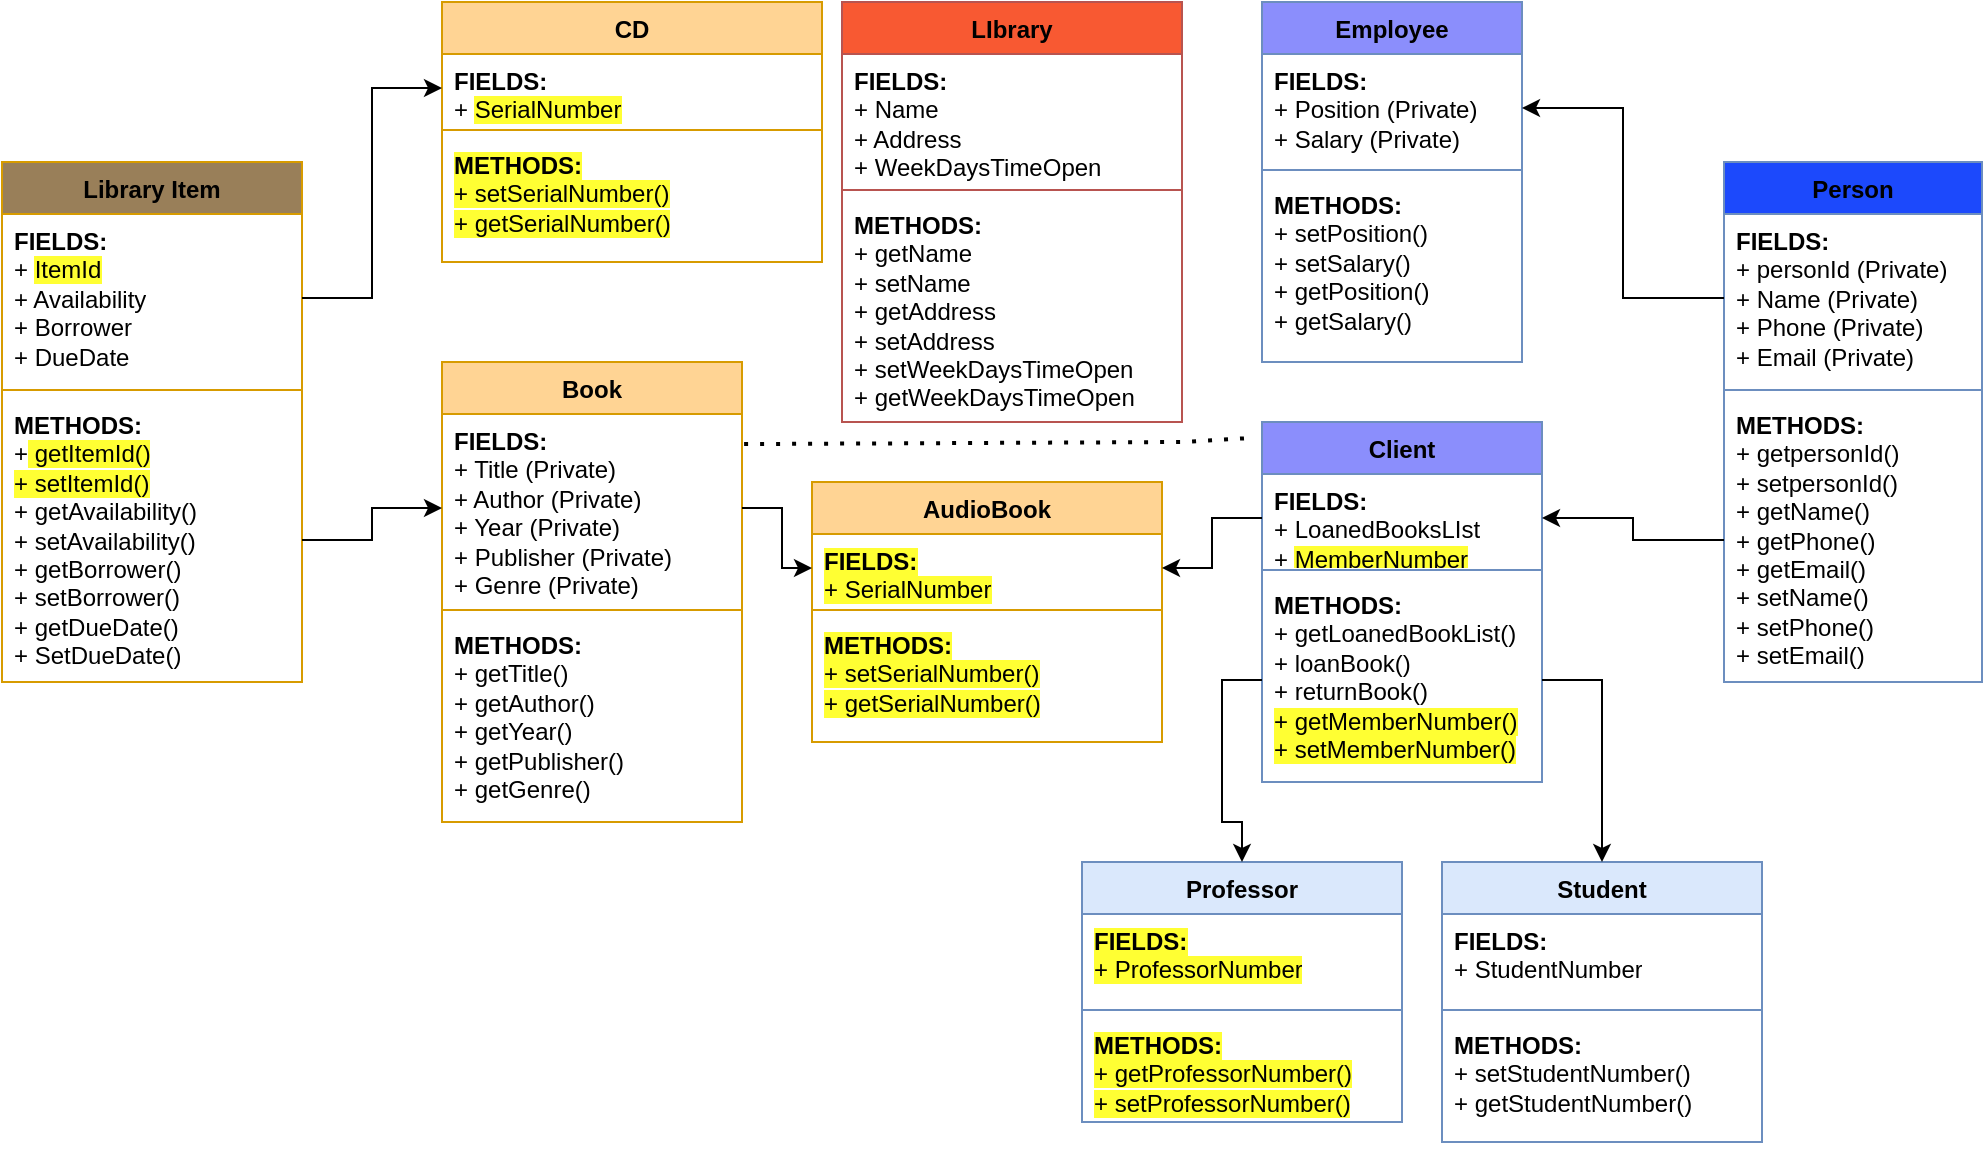 <mxfile version="21.1.8" type="github">
  <diagram name="Page-1" id="rwvauSxjsksC3MHOpXXF">
    <mxGraphModel dx="3134" dy="768" grid="1" gridSize="10" guides="1" tooltips="1" connect="1" arrows="1" fold="1" page="1" pageScale="1" pageWidth="850" pageHeight="1100" math="0" shadow="0">
      <root>
        <mxCell id="0" />
        <mxCell id="1" parent="0" />
        <mxCell id="jhaIpsoPv-nKPH1S88DZ-1" value="LIbrary" style="swimlane;fontStyle=1;align=center;verticalAlign=top;childLayout=stackLayout;horizontal=1;startSize=26;horizontalStack=0;resizeParent=1;resizeParentMax=0;resizeLast=0;collapsible=1;marginBottom=0;whiteSpace=wrap;html=1;fillColor=#F85932;strokeColor=#b85450;" vertex="1" parent="1">
          <mxGeometry x="-1102" y="30" width="170" height="210" as="geometry">
            <mxRectangle x="-1300" y="300" width="80" height="30" as="alternateBounds" />
          </mxGeometry>
        </mxCell>
        <mxCell id="jhaIpsoPv-nKPH1S88DZ-2" value="&lt;b&gt;FIELDS:&lt;br&gt;&lt;/b&gt;+ Name&lt;br&gt;+ Address&lt;br&gt;+ WeekDaysTimeOpen" style="text;strokeColor=none;fillColor=none;align=left;verticalAlign=top;spacingLeft=4;spacingRight=4;overflow=hidden;rotatable=0;points=[[0,0.5],[1,0.5]];portConstraint=eastwest;whiteSpace=wrap;html=1;" vertex="1" parent="jhaIpsoPv-nKPH1S88DZ-1">
          <mxGeometry y="26" width="170" height="64" as="geometry" />
        </mxCell>
        <mxCell id="jhaIpsoPv-nKPH1S88DZ-3" value="" style="line;strokeWidth=1;fillColor=none;align=left;verticalAlign=middle;spacingTop=-1;spacingLeft=3;spacingRight=3;rotatable=0;labelPosition=right;points=[];portConstraint=eastwest;strokeColor=inherit;" vertex="1" parent="jhaIpsoPv-nKPH1S88DZ-1">
          <mxGeometry y="90" width="170" height="8" as="geometry" />
        </mxCell>
        <mxCell id="jhaIpsoPv-nKPH1S88DZ-4" value="&lt;b&gt;METHODS:&lt;br&gt;&lt;/b&gt;+ getName&lt;br&gt;+ setName&lt;br&gt;+ getAddress&lt;br&gt;+ setAddress&lt;br&gt;+ setWeekDaysTimeOpen&lt;br&gt;+ getWeekDaysTimeOpen&lt;br&gt;" style="text;strokeColor=none;fillColor=none;align=left;verticalAlign=top;spacingLeft=4;spacingRight=4;overflow=hidden;rotatable=0;points=[[0,0.5],[1,0.5]];portConstraint=eastwest;whiteSpace=wrap;html=1;" vertex="1" parent="jhaIpsoPv-nKPH1S88DZ-1">
          <mxGeometry y="98" width="170" height="112" as="geometry" />
        </mxCell>
        <mxCell id="jhaIpsoPv-nKPH1S88DZ-5" value="Person" style="swimlane;fontStyle=1;align=center;verticalAlign=top;childLayout=stackLayout;horizontal=1;startSize=26;horizontalStack=0;resizeParent=1;resizeParentMax=0;resizeLast=0;collapsible=1;marginBottom=0;whiteSpace=wrap;html=1;fillColor=#1C49FC;strokeColor=#6c8ebf;" vertex="1" parent="1">
          <mxGeometry x="-661" y="110" width="129" height="260" as="geometry">
            <mxRectangle x="-1300" y="300" width="80" height="30" as="alternateBounds" />
          </mxGeometry>
        </mxCell>
        <mxCell id="jhaIpsoPv-nKPH1S88DZ-6" value="&lt;b&gt;FIELDS:&lt;br&gt;&lt;/b&gt;+ personId (Private)&lt;br&gt;+ Name (Private)&lt;br&gt;+ Phone (Private)&lt;br&gt;+ Email (Private)" style="text;strokeColor=none;fillColor=none;align=left;verticalAlign=top;spacingLeft=4;spacingRight=4;overflow=hidden;rotatable=0;points=[[0,0.5],[1,0.5]];portConstraint=eastwest;whiteSpace=wrap;html=1;" vertex="1" parent="jhaIpsoPv-nKPH1S88DZ-5">
          <mxGeometry y="26" width="129" height="84" as="geometry" />
        </mxCell>
        <mxCell id="jhaIpsoPv-nKPH1S88DZ-7" value="" style="line;strokeWidth=1;fillColor=none;align=left;verticalAlign=middle;spacingTop=-1;spacingLeft=3;spacingRight=3;rotatable=0;labelPosition=right;points=[];portConstraint=eastwest;strokeColor=inherit;" vertex="1" parent="jhaIpsoPv-nKPH1S88DZ-5">
          <mxGeometry y="110" width="129" height="8" as="geometry" />
        </mxCell>
        <mxCell id="jhaIpsoPv-nKPH1S88DZ-8" value="&lt;b&gt;METHODS:&lt;/b&gt;&lt;br&gt;+ getpersonId()&lt;br&gt;+ setpersonId()&lt;br&gt;+ getName()&lt;br style=&quot;border-color: var(--border-color);&quot;&gt;+ getPhone()&lt;br style=&quot;border-color: var(--border-color);&quot;&gt;+ getEmail()&lt;br&gt;+&amp;nbsp;setName()&lt;br&gt;+&amp;nbsp;setPhone()&lt;br&gt;+ setEmail()" style="text;strokeColor=none;fillColor=none;align=left;verticalAlign=top;spacingLeft=4;spacingRight=4;overflow=hidden;rotatable=0;points=[[0,0.5],[1,0.5]];portConstraint=eastwest;whiteSpace=wrap;html=1;" vertex="1" parent="jhaIpsoPv-nKPH1S88DZ-5">
          <mxGeometry y="118" width="129" height="142" as="geometry" />
        </mxCell>
        <mxCell id="jhaIpsoPv-nKPH1S88DZ-9" value="Client" style="swimlane;fontStyle=1;align=center;verticalAlign=top;childLayout=stackLayout;horizontal=1;startSize=26;horizontalStack=0;resizeParent=1;resizeParentMax=0;resizeLast=0;collapsible=1;marginBottom=0;whiteSpace=wrap;html=1;fillColor=#8B8EFC;strokeColor=#6c8ebf;" vertex="1" parent="1">
          <mxGeometry x="-892" y="240" width="140" height="180" as="geometry">
            <mxRectangle x="-1300" y="300" width="80" height="30" as="alternateBounds" />
          </mxGeometry>
        </mxCell>
        <mxCell id="jhaIpsoPv-nKPH1S88DZ-10" value="&lt;b&gt;FIELDS:&lt;br&gt;&lt;/b&gt;+ LoanedBooksLIst&lt;br&gt;+ &lt;span style=&quot;background-color: rgb(255, 255, 51);&quot;&gt;MemberNumber&lt;/span&gt;" style="text;strokeColor=none;fillColor=none;align=left;verticalAlign=top;spacingLeft=4;spacingRight=4;overflow=hidden;rotatable=0;points=[[0,0.5],[1,0.5]];portConstraint=eastwest;whiteSpace=wrap;html=1;" vertex="1" parent="jhaIpsoPv-nKPH1S88DZ-9">
          <mxGeometry y="26" width="140" height="44" as="geometry" />
        </mxCell>
        <mxCell id="jhaIpsoPv-nKPH1S88DZ-11" value="" style="line;strokeWidth=1;fillColor=none;align=left;verticalAlign=middle;spacingTop=-1;spacingLeft=3;spacingRight=3;rotatable=0;labelPosition=right;points=[];portConstraint=eastwest;strokeColor=inherit;" vertex="1" parent="jhaIpsoPv-nKPH1S88DZ-9">
          <mxGeometry y="70" width="140" height="8" as="geometry" />
        </mxCell>
        <mxCell id="jhaIpsoPv-nKPH1S88DZ-12" value="&lt;b&gt;METHODS:&lt;/b&gt;&lt;br&gt;+&amp;nbsp;getLoanedBookList()&lt;br&gt;+ loanBook()&lt;br&gt;+ returnBook()&lt;br&gt;&lt;span style=&quot;background-color: rgb(255, 255, 51);&quot;&gt;+ getMemberNumber()&lt;br style=&quot;border-color: var(--border-color);&quot;&gt;+ setMemberNumber()&lt;/span&gt;" style="text;strokeColor=none;fillColor=none;align=left;verticalAlign=top;spacingLeft=4;spacingRight=4;overflow=hidden;rotatable=0;points=[[0,0.5],[1,0.5]];portConstraint=eastwest;whiteSpace=wrap;html=1;" vertex="1" parent="jhaIpsoPv-nKPH1S88DZ-9">
          <mxGeometry y="78" width="140" height="102" as="geometry" />
        </mxCell>
        <mxCell id="jhaIpsoPv-nKPH1S88DZ-13" value="Employee" style="swimlane;fontStyle=1;align=center;verticalAlign=top;childLayout=stackLayout;horizontal=1;startSize=26;horizontalStack=0;resizeParent=1;resizeParentMax=0;resizeLast=0;collapsible=1;marginBottom=0;whiteSpace=wrap;html=1;fillColor=#8B8EFC;strokeColor=#6c8ebf;" vertex="1" parent="1">
          <mxGeometry x="-892" y="30" width="130" height="180" as="geometry">
            <mxRectangle x="-1300" y="300" width="80" height="30" as="alternateBounds" />
          </mxGeometry>
        </mxCell>
        <mxCell id="jhaIpsoPv-nKPH1S88DZ-14" value="&lt;b&gt;FIELDS:&lt;br&gt;&lt;/b&gt;+ Position (Private)&amp;nbsp;&lt;br&gt;+ Salary (Private)" style="text;strokeColor=none;fillColor=none;align=left;verticalAlign=top;spacingLeft=4;spacingRight=4;overflow=hidden;rotatable=0;points=[[0,0.5],[1,0.5]];portConstraint=eastwest;whiteSpace=wrap;html=1;" vertex="1" parent="jhaIpsoPv-nKPH1S88DZ-13">
          <mxGeometry y="26" width="130" height="54" as="geometry" />
        </mxCell>
        <mxCell id="jhaIpsoPv-nKPH1S88DZ-15" value="" style="line;strokeWidth=1;fillColor=none;align=left;verticalAlign=middle;spacingTop=-1;spacingLeft=3;spacingRight=3;rotatable=0;labelPosition=right;points=[];portConstraint=eastwest;strokeColor=inherit;" vertex="1" parent="jhaIpsoPv-nKPH1S88DZ-13">
          <mxGeometry y="80" width="130" height="8" as="geometry" />
        </mxCell>
        <mxCell id="jhaIpsoPv-nKPH1S88DZ-16" value="&lt;b&gt;METHODS:&lt;/b&gt;&lt;br&gt;+ setPosition()&lt;br style=&quot;border-color: var(--border-color);&quot;&gt;+ setSalary()&lt;br&gt;+&amp;nbsp;getPosition()&lt;br&gt;+&amp;nbsp;getSalary()" style="text;strokeColor=none;fillColor=none;align=left;verticalAlign=top;spacingLeft=4;spacingRight=4;overflow=hidden;rotatable=0;points=[[0,0.5],[1,0.5]];portConstraint=eastwest;whiteSpace=wrap;html=1;" vertex="1" parent="jhaIpsoPv-nKPH1S88DZ-13">
          <mxGeometry y="88" width="130" height="92" as="geometry" />
        </mxCell>
        <mxCell id="jhaIpsoPv-nKPH1S88DZ-17" value="Professor" style="swimlane;fontStyle=1;align=center;verticalAlign=top;childLayout=stackLayout;horizontal=1;startSize=26;horizontalStack=0;resizeParent=1;resizeParentMax=0;resizeLast=0;collapsible=1;marginBottom=0;whiteSpace=wrap;html=1;fillColor=#dae8fc;strokeColor=#6c8ebf;" vertex="1" parent="1">
          <mxGeometry x="-982" y="460" width="160" height="130" as="geometry">
            <mxRectangle x="-1300" y="300" width="80" height="30" as="alternateBounds" />
          </mxGeometry>
        </mxCell>
        <mxCell id="jhaIpsoPv-nKPH1S88DZ-18" value="&lt;span style=&quot;background-color: rgb(255, 255, 51);&quot;&gt;&lt;b&gt;FIELDS:&lt;br&gt;&lt;/b&gt;+ ProfessorNumber&lt;/span&gt;" style="text;strokeColor=none;fillColor=none;align=left;verticalAlign=top;spacingLeft=4;spacingRight=4;overflow=hidden;rotatable=0;points=[[0,0.5],[1,0.5]];portConstraint=eastwest;whiteSpace=wrap;html=1;" vertex="1" parent="jhaIpsoPv-nKPH1S88DZ-17">
          <mxGeometry y="26" width="160" height="44" as="geometry" />
        </mxCell>
        <mxCell id="jhaIpsoPv-nKPH1S88DZ-19" value="" style="line;strokeWidth=1;fillColor=none;align=left;verticalAlign=middle;spacingTop=-1;spacingLeft=3;spacingRight=3;rotatable=0;labelPosition=right;points=[];portConstraint=eastwest;strokeColor=inherit;" vertex="1" parent="jhaIpsoPv-nKPH1S88DZ-17">
          <mxGeometry y="70" width="160" height="8" as="geometry" />
        </mxCell>
        <mxCell id="jhaIpsoPv-nKPH1S88DZ-20" value="&lt;span style=&quot;background-color: rgb(255, 255, 51);&quot;&gt;&lt;b&gt;METHODS:&lt;/b&gt;&lt;br&gt;+ getProfessorNumber()&lt;br&gt;+ setProfessorNumber()&lt;/span&gt;" style="text;strokeColor=none;fillColor=none;align=left;verticalAlign=top;spacingLeft=4;spacingRight=4;overflow=hidden;rotatable=0;points=[[0,0.5],[1,0.5]];portConstraint=eastwest;whiteSpace=wrap;html=1;" vertex="1" parent="jhaIpsoPv-nKPH1S88DZ-17">
          <mxGeometry y="78" width="160" height="52" as="geometry" />
        </mxCell>
        <mxCell id="jhaIpsoPv-nKPH1S88DZ-21" value="Student" style="swimlane;fontStyle=1;align=center;verticalAlign=top;childLayout=stackLayout;horizontal=1;startSize=26;horizontalStack=0;resizeParent=1;resizeParentMax=0;resizeLast=0;collapsible=1;marginBottom=0;whiteSpace=wrap;html=1;fillColor=#dae8fc;strokeColor=#6c8ebf;" vertex="1" parent="1">
          <mxGeometry x="-802" y="460" width="160" height="140" as="geometry">
            <mxRectangle x="-1300" y="300" width="80" height="30" as="alternateBounds" />
          </mxGeometry>
        </mxCell>
        <mxCell id="jhaIpsoPv-nKPH1S88DZ-22" value="&lt;b&gt;FIELDS:&lt;br&gt;&lt;/b&gt;+ StudentNumber" style="text;strokeColor=none;fillColor=none;align=left;verticalAlign=top;spacingLeft=4;spacingRight=4;overflow=hidden;rotatable=0;points=[[0,0.5],[1,0.5]];portConstraint=eastwest;whiteSpace=wrap;html=1;" vertex="1" parent="jhaIpsoPv-nKPH1S88DZ-21">
          <mxGeometry y="26" width="160" height="44" as="geometry" />
        </mxCell>
        <mxCell id="jhaIpsoPv-nKPH1S88DZ-23" value="" style="line;strokeWidth=1;fillColor=none;align=left;verticalAlign=middle;spacingTop=-1;spacingLeft=3;spacingRight=3;rotatable=0;labelPosition=right;points=[];portConstraint=eastwest;strokeColor=inherit;" vertex="1" parent="jhaIpsoPv-nKPH1S88DZ-21">
          <mxGeometry y="70" width="160" height="8" as="geometry" />
        </mxCell>
        <mxCell id="jhaIpsoPv-nKPH1S88DZ-24" value="&lt;b&gt;METHODS:&lt;/b&gt;&lt;br&gt;+ setStudentNumber()&lt;br&gt;+ getStudentNumber()" style="text;strokeColor=none;fillColor=none;align=left;verticalAlign=top;spacingLeft=4;spacingRight=4;overflow=hidden;rotatable=0;points=[[0,0.5],[1,0.5]];portConstraint=eastwest;whiteSpace=wrap;html=1;" vertex="1" parent="jhaIpsoPv-nKPH1S88DZ-21">
          <mxGeometry y="78" width="160" height="62" as="geometry" />
        </mxCell>
        <mxCell id="jhaIpsoPv-nKPH1S88DZ-25" style="edgeStyle=orthogonalEdgeStyle;rounded=0;orthogonalLoop=1;jettySize=auto;html=1;exitX=0;exitY=0.5;exitDx=0;exitDy=0;entryX=0.5;entryY=0;entryDx=0;entryDy=0;" edge="1" parent="1" source="jhaIpsoPv-nKPH1S88DZ-12" target="jhaIpsoPv-nKPH1S88DZ-17">
          <mxGeometry relative="1" as="geometry" />
        </mxCell>
        <mxCell id="jhaIpsoPv-nKPH1S88DZ-26" style="edgeStyle=orthogonalEdgeStyle;rounded=0;orthogonalLoop=1;jettySize=auto;html=1;exitX=1;exitY=0.5;exitDx=0;exitDy=0;entryX=0.5;entryY=0;entryDx=0;entryDy=0;" edge="1" parent="1" source="jhaIpsoPv-nKPH1S88DZ-12" target="jhaIpsoPv-nKPH1S88DZ-21">
          <mxGeometry relative="1" as="geometry" />
        </mxCell>
        <mxCell id="jhaIpsoPv-nKPH1S88DZ-27" value="Book" style="swimlane;fontStyle=1;align=center;verticalAlign=top;childLayout=stackLayout;horizontal=1;startSize=26;horizontalStack=0;resizeParent=1;resizeParentMax=0;resizeLast=0;collapsible=1;marginBottom=0;whiteSpace=wrap;html=1;fillColor=#FFD494;strokeColor=#d79b00;" vertex="1" parent="1">
          <mxGeometry x="-1302" y="210" width="150" height="230" as="geometry">
            <mxRectangle x="-1300" y="300" width="80" height="30" as="alternateBounds" />
          </mxGeometry>
        </mxCell>
        <mxCell id="jhaIpsoPv-nKPH1S88DZ-28" value="&lt;b style=&quot;border-color: var(--border-color);&quot;&gt;FIELDS:&lt;br style=&quot;border-color: var(--border-color);&quot;&gt;&lt;/b&gt;+ Title (Private)&lt;br style=&quot;border-color: var(--border-color);&quot;&gt;+ Author (Private)&lt;br style=&quot;border-color: var(--border-color);&quot;&gt;+ Year (Private)&lt;br style=&quot;border-color: var(--border-color);&quot;&gt;+ Publisher (Private)&lt;br style=&quot;border-color: var(--border-color);&quot;&gt;+ Genre (Private)" style="text;strokeColor=none;fillColor=none;align=left;verticalAlign=top;spacingLeft=4;spacingRight=4;overflow=hidden;rotatable=0;points=[[0,0.5],[1,0.5]];portConstraint=eastwest;whiteSpace=wrap;html=1;" vertex="1" parent="jhaIpsoPv-nKPH1S88DZ-27">
          <mxGeometry y="26" width="150" height="94" as="geometry" />
        </mxCell>
        <mxCell id="jhaIpsoPv-nKPH1S88DZ-29" value="" style="line;strokeWidth=1;fillColor=none;align=left;verticalAlign=middle;spacingTop=-1;spacingLeft=3;spacingRight=3;rotatable=0;labelPosition=right;points=[];portConstraint=eastwest;strokeColor=inherit;" vertex="1" parent="jhaIpsoPv-nKPH1S88DZ-27">
          <mxGeometry y="120" width="150" height="8" as="geometry" />
        </mxCell>
        <mxCell id="jhaIpsoPv-nKPH1S88DZ-30" value="&lt;b style=&quot;border-color: var(--border-color);&quot;&gt;METHODS:&lt;/b&gt;&lt;br style=&quot;border-color: var(--border-color);&quot;&gt;+&amp;nbsp;getTitle()&lt;br style=&quot;border-color: var(--border-color);&quot;&gt;+&amp;nbsp;getAuthor()&lt;br style=&quot;border-color: var(--border-color);&quot;&gt;+&amp;nbsp;getYear()&lt;br style=&quot;border-color: var(--border-color);&quot;&gt;+&amp;nbsp;getPublisher()&lt;br style=&quot;border-color: var(--border-color);&quot;&gt;+&amp;nbsp;getGenre()" style="text;strokeColor=none;fillColor=none;align=left;verticalAlign=top;spacingLeft=4;spacingRight=4;overflow=hidden;rotatable=0;points=[[0,0.5],[1,0.5]];portConstraint=eastwest;whiteSpace=wrap;html=1;" vertex="1" parent="jhaIpsoPv-nKPH1S88DZ-27">
          <mxGeometry y="128" width="150" height="102" as="geometry" />
        </mxCell>
        <mxCell id="jhaIpsoPv-nKPH1S88DZ-31" value="Library Item" style="swimlane;fontStyle=1;align=center;verticalAlign=top;childLayout=stackLayout;horizontal=1;startSize=26;horizontalStack=0;resizeParent=1;resizeParentMax=0;resizeLast=0;collapsible=1;marginBottom=0;whiteSpace=wrap;html=1;fillColor=#997F59;strokeColor=#d79b00;" vertex="1" parent="1">
          <mxGeometry x="-1522" y="110" width="150" height="260" as="geometry">
            <mxRectangle x="-1300" y="300" width="80" height="30" as="alternateBounds" />
          </mxGeometry>
        </mxCell>
        <mxCell id="jhaIpsoPv-nKPH1S88DZ-32" value="&lt;b&gt;FIELDS:&lt;br&gt;&lt;/b&gt;+ &lt;span style=&quot;background-color: rgb(255, 255, 51);&quot;&gt;ItemId&lt;/span&gt;&lt;br&gt;+ Availability&lt;br&gt;+ Borrower&lt;br&gt;+ DueDate" style="text;strokeColor=none;fillColor=none;align=left;verticalAlign=top;spacingLeft=4;spacingRight=4;overflow=hidden;rotatable=0;points=[[0,0.5],[1,0.5]];portConstraint=eastwest;whiteSpace=wrap;html=1;" vertex="1" parent="jhaIpsoPv-nKPH1S88DZ-31">
          <mxGeometry y="26" width="150" height="84" as="geometry" />
        </mxCell>
        <mxCell id="jhaIpsoPv-nKPH1S88DZ-33" value="" style="line;strokeWidth=1;fillColor=none;align=left;verticalAlign=middle;spacingTop=-1;spacingLeft=3;spacingRight=3;rotatable=0;labelPosition=right;points=[];portConstraint=eastwest;strokeColor=inherit;" vertex="1" parent="jhaIpsoPv-nKPH1S88DZ-31">
          <mxGeometry y="110" width="150" height="8" as="geometry" />
        </mxCell>
        <mxCell id="jhaIpsoPv-nKPH1S88DZ-34" value="&lt;b&gt;METHODS:&lt;/b&gt;&lt;br&gt;+&lt;span style=&quot;background-color: rgb(255, 255, 51);&quot;&gt;&amp;nbsp;getItemId()&lt;br&gt;+&amp;nbsp;setItemId()&lt;/span&gt;&lt;br&gt;+ getAvailability()&lt;br&gt;+ setAvailability()&lt;br&gt;+ getBorrower()&lt;br&gt;+ setBorrower()&lt;br&gt;+ getDueDate()&lt;br&gt;+ SetDueDate()" style="text;strokeColor=none;fillColor=none;align=left;verticalAlign=top;spacingLeft=4;spacingRight=4;overflow=hidden;rotatable=0;points=[[0,0.5],[1,0.5]];portConstraint=eastwest;whiteSpace=wrap;html=1;" vertex="1" parent="jhaIpsoPv-nKPH1S88DZ-31">
          <mxGeometry y="118" width="150" height="142" as="geometry" />
        </mxCell>
        <mxCell id="jhaIpsoPv-nKPH1S88DZ-35" value="CD" style="swimlane;fontStyle=1;align=center;verticalAlign=top;childLayout=stackLayout;horizontal=1;startSize=26;horizontalStack=0;resizeParent=1;resizeParentMax=0;resizeLast=0;collapsible=1;marginBottom=0;whiteSpace=wrap;html=1;fillColor=#FFD494;strokeColor=#d79b00;" vertex="1" parent="1">
          <mxGeometry x="-1302" y="30" width="190" height="130" as="geometry">
            <mxRectangle x="-1300" y="300" width="80" height="30" as="alternateBounds" />
          </mxGeometry>
        </mxCell>
        <mxCell id="jhaIpsoPv-nKPH1S88DZ-36" value="&lt;b&gt;FIELDS:&lt;br&gt;&lt;/b&gt;+ &lt;span style=&quot;background-color: rgb(255, 255, 51);&quot;&gt;SerialNumber&lt;/span&gt;" style="text;strokeColor=none;fillColor=none;align=left;verticalAlign=top;spacingLeft=4;spacingRight=4;overflow=hidden;rotatable=0;points=[[0,0.5],[1,0.5]];portConstraint=eastwest;whiteSpace=wrap;html=1;" vertex="1" parent="jhaIpsoPv-nKPH1S88DZ-35">
          <mxGeometry y="26" width="190" height="34" as="geometry" />
        </mxCell>
        <mxCell id="jhaIpsoPv-nKPH1S88DZ-37" value="" style="line;strokeWidth=1;fillColor=none;align=left;verticalAlign=middle;spacingTop=-1;spacingLeft=3;spacingRight=3;rotatable=0;labelPosition=right;points=[];portConstraint=eastwest;strokeColor=inherit;" vertex="1" parent="jhaIpsoPv-nKPH1S88DZ-35">
          <mxGeometry y="60" width="190" height="8" as="geometry" />
        </mxCell>
        <mxCell id="jhaIpsoPv-nKPH1S88DZ-38" value="&lt;span style=&quot;background-color: rgb(255, 255, 51);&quot;&gt;&lt;b&gt;METHODS:&lt;/b&gt;&lt;br&gt;+ setSerialNumber()&lt;br&gt;+ getSerialNumber()&lt;/span&gt;" style="text;strokeColor=none;fillColor=none;align=left;verticalAlign=top;spacingLeft=4;spacingRight=4;overflow=hidden;rotatable=0;points=[[0,0.5],[1,0.5]];portConstraint=eastwest;whiteSpace=wrap;html=1;" vertex="1" parent="jhaIpsoPv-nKPH1S88DZ-35">
          <mxGeometry y="68" width="190" height="62" as="geometry" />
        </mxCell>
        <mxCell id="jhaIpsoPv-nKPH1S88DZ-39" style="edgeStyle=orthogonalEdgeStyle;rounded=0;orthogonalLoop=1;jettySize=auto;html=1;exitX=1;exitY=0.5;exitDx=0;exitDy=0;entryX=0;entryY=0.5;entryDx=0;entryDy=0;" edge="1" parent="1" source="jhaIpsoPv-nKPH1S88DZ-34" target="jhaIpsoPv-nKPH1S88DZ-28">
          <mxGeometry relative="1" as="geometry" />
        </mxCell>
        <mxCell id="jhaIpsoPv-nKPH1S88DZ-40" style="edgeStyle=orthogonalEdgeStyle;rounded=0;orthogonalLoop=1;jettySize=auto;html=1;exitX=1;exitY=0.5;exitDx=0;exitDy=0;entryX=0;entryY=0.5;entryDx=0;entryDy=0;" edge="1" parent="1" source="jhaIpsoPv-nKPH1S88DZ-32" target="jhaIpsoPv-nKPH1S88DZ-36">
          <mxGeometry relative="1" as="geometry" />
        </mxCell>
        <mxCell id="jhaIpsoPv-nKPH1S88DZ-41" style="edgeStyle=orthogonalEdgeStyle;rounded=0;orthogonalLoop=1;jettySize=auto;html=1;exitX=0;exitY=0.5;exitDx=0;exitDy=0;" edge="1" parent="1" source="jhaIpsoPv-nKPH1S88DZ-6" target="jhaIpsoPv-nKPH1S88DZ-14">
          <mxGeometry relative="1" as="geometry" />
        </mxCell>
        <mxCell id="jhaIpsoPv-nKPH1S88DZ-42" style="edgeStyle=orthogonalEdgeStyle;rounded=0;orthogonalLoop=1;jettySize=auto;html=1;exitX=0;exitY=0.5;exitDx=0;exitDy=0;entryX=1;entryY=0.5;entryDx=0;entryDy=0;" edge="1" parent="1" source="jhaIpsoPv-nKPH1S88DZ-8" target="jhaIpsoPv-nKPH1S88DZ-10">
          <mxGeometry relative="1" as="geometry" />
        </mxCell>
        <mxCell id="jhaIpsoPv-nKPH1S88DZ-43" value="AudioBook" style="swimlane;fontStyle=1;align=center;verticalAlign=top;childLayout=stackLayout;horizontal=1;startSize=26;horizontalStack=0;resizeParent=1;resizeParentMax=0;resizeLast=0;collapsible=1;marginBottom=0;whiteSpace=wrap;html=1;fillColor=#FFD494;strokeColor=#d79b00;" vertex="1" parent="1">
          <mxGeometry x="-1117" y="270" width="175" height="130" as="geometry">
            <mxRectangle x="-1300" y="300" width="80" height="30" as="alternateBounds" />
          </mxGeometry>
        </mxCell>
        <mxCell id="jhaIpsoPv-nKPH1S88DZ-44" value="&lt;span style=&quot;background-color: rgb(255, 255, 51);&quot;&gt;&lt;b&gt;FIELDS:&lt;br&gt;&lt;/b&gt;+&amp;nbsp;SerialNumber&lt;/span&gt;" style="text;strokeColor=none;fillColor=none;align=left;verticalAlign=top;spacingLeft=4;spacingRight=4;overflow=hidden;rotatable=0;points=[[0,0.5],[1,0.5]];portConstraint=eastwest;whiteSpace=wrap;html=1;" vertex="1" parent="jhaIpsoPv-nKPH1S88DZ-43">
          <mxGeometry y="26" width="175" height="34" as="geometry" />
        </mxCell>
        <mxCell id="jhaIpsoPv-nKPH1S88DZ-45" value="" style="line;strokeWidth=1;fillColor=none;align=left;verticalAlign=middle;spacingTop=-1;spacingLeft=3;spacingRight=3;rotatable=0;labelPosition=right;points=[];portConstraint=eastwest;strokeColor=inherit;" vertex="1" parent="jhaIpsoPv-nKPH1S88DZ-43">
          <mxGeometry y="60" width="175" height="8" as="geometry" />
        </mxCell>
        <mxCell id="jhaIpsoPv-nKPH1S88DZ-46" value="&lt;span style=&quot;background-color: rgb(255, 255, 51);&quot;&gt;&lt;b&gt;METHODS:&lt;/b&gt;&lt;br&gt;+ setSerialNumber()&lt;br&gt;+ getSerialNumber()&lt;/span&gt;" style="text;strokeColor=none;fillColor=none;align=left;verticalAlign=top;spacingLeft=4;spacingRight=4;overflow=hidden;rotatable=0;points=[[0,0.5],[1,0.5]];portConstraint=eastwest;whiteSpace=wrap;html=1;" vertex="1" parent="jhaIpsoPv-nKPH1S88DZ-43">
          <mxGeometry y="68" width="175" height="62" as="geometry" />
        </mxCell>
        <mxCell id="jhaIpsoPv-nKPH1S88DZ-47" style="edgeStyle=orthogonalEdgeStyle;rounded=0;orthogonalLoop=1;jettySize=auto;html=1;exitX=1;exitY=0.5;exitDx=0;exitDy=0;entryX=0;entryY=0.5;entryDx=0;entryDy=0;" edge="1" parent="1" source="jhaIpsoPv-nKPH1S88DZ-28" target="jhaIpsoPv-nKPH1S88DZ-44">
          <mxGeometry relative="1" as="geometry" />
        </mxCell>
        <mxCell id="jhaIpsoPv-nKPH1S88DZ-48" value="" style="endArrow=none;dashed=1;html=1;dashPattern=1 3;strokeWidth=2;rounded=0;exitX=1.007;exitY=0.16;exitDx=0;exitDy=0;exitPerimeter=0;entryX=-0.031;entryY=0.044;entryDx=0;entryDy=0;entryPerimeter=0;" edge="1" parent="1" source="jhaIpsoPv-nKPH1S88DZ-28" target="jhaIpsoPv-nKPH1S88DZ-9">
          <mxGeometry width="50" height="50" relative="1" as="geometry">
            <mxPoint x="-1002" y="320" as="sourcePoint" />
            <mxPoint x="-892" y="270" as="targetPoint" />
            <Array as="points">
              <mxPoint x="-932" y="250" />
            </Array>
          </mxGeometry>
        </mxCell>
        <mxCell id="jhaIpsoPv-nKPH1S88DZ-49" value="" style="edgeStyle=orthogonalEdgeStyle;rounded=0;orthogonalLoop=1;jettySize=auto;html=1;" edge="1" parent="1" source="jhaIpsoPv-nKPH1S88DZ-10" target="jhaIpsoPv-nKPH1S88DZ-44">
          <mxGeometry relative="1" as="geometry" />
        </mxCell>
      </root>
    </mxGraphModel>
  </diagram>
</mxfile>
